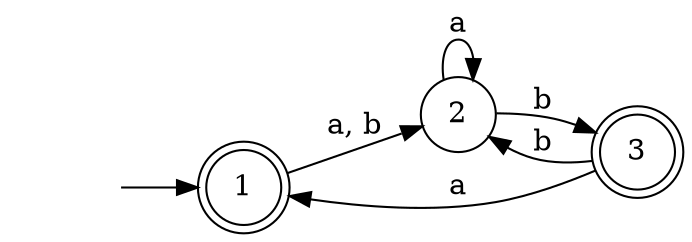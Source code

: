 digraph G {
	rankdir=LR;
	null [shape = plaintext label=""]
	1 [shape=doublecircle];
	2 [shape=circle];
	3 [shape=doublecircle];
	null -> 1
	1 -> 2 [label = "a, b"];
	2 -> 2 [label = "a"];
	2 -> 3 [label = "b"];
	3 -> 1 [label = "a"];
	3 -> 2 [label = "b"];
}

